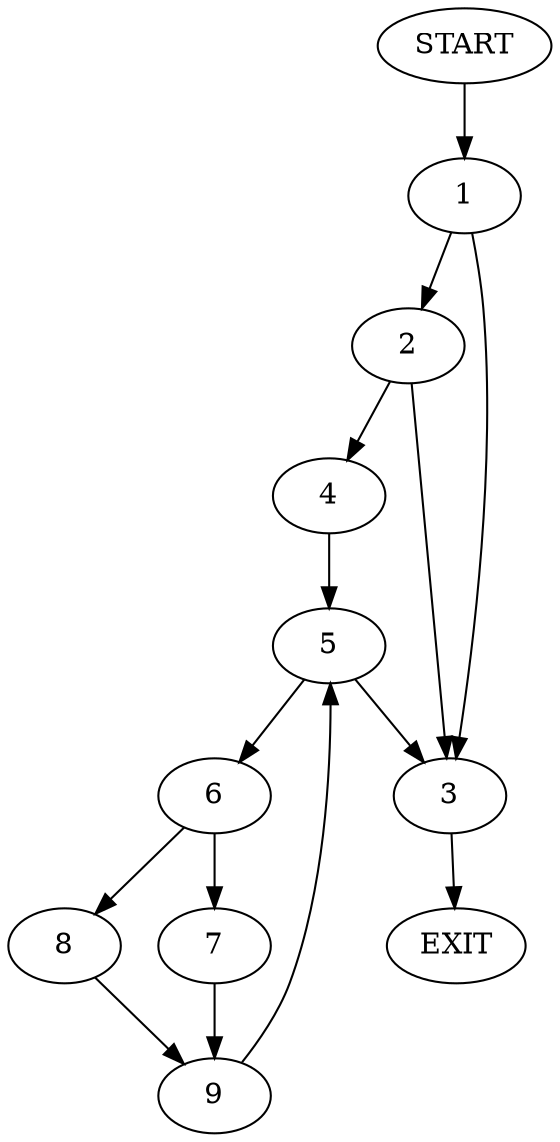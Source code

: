 digraph {
0 [label="START"]
10 [label="EXIT"]
0 -> 1
1 -> 2
1 -> 3
2 -> 3
2 -> 4
3 -> 10
4 -> 5
5 -> 6
5 -> 3
6 -> 7
6 -> 8
7 -> 9
8 -> 9
9 -> 5
}
